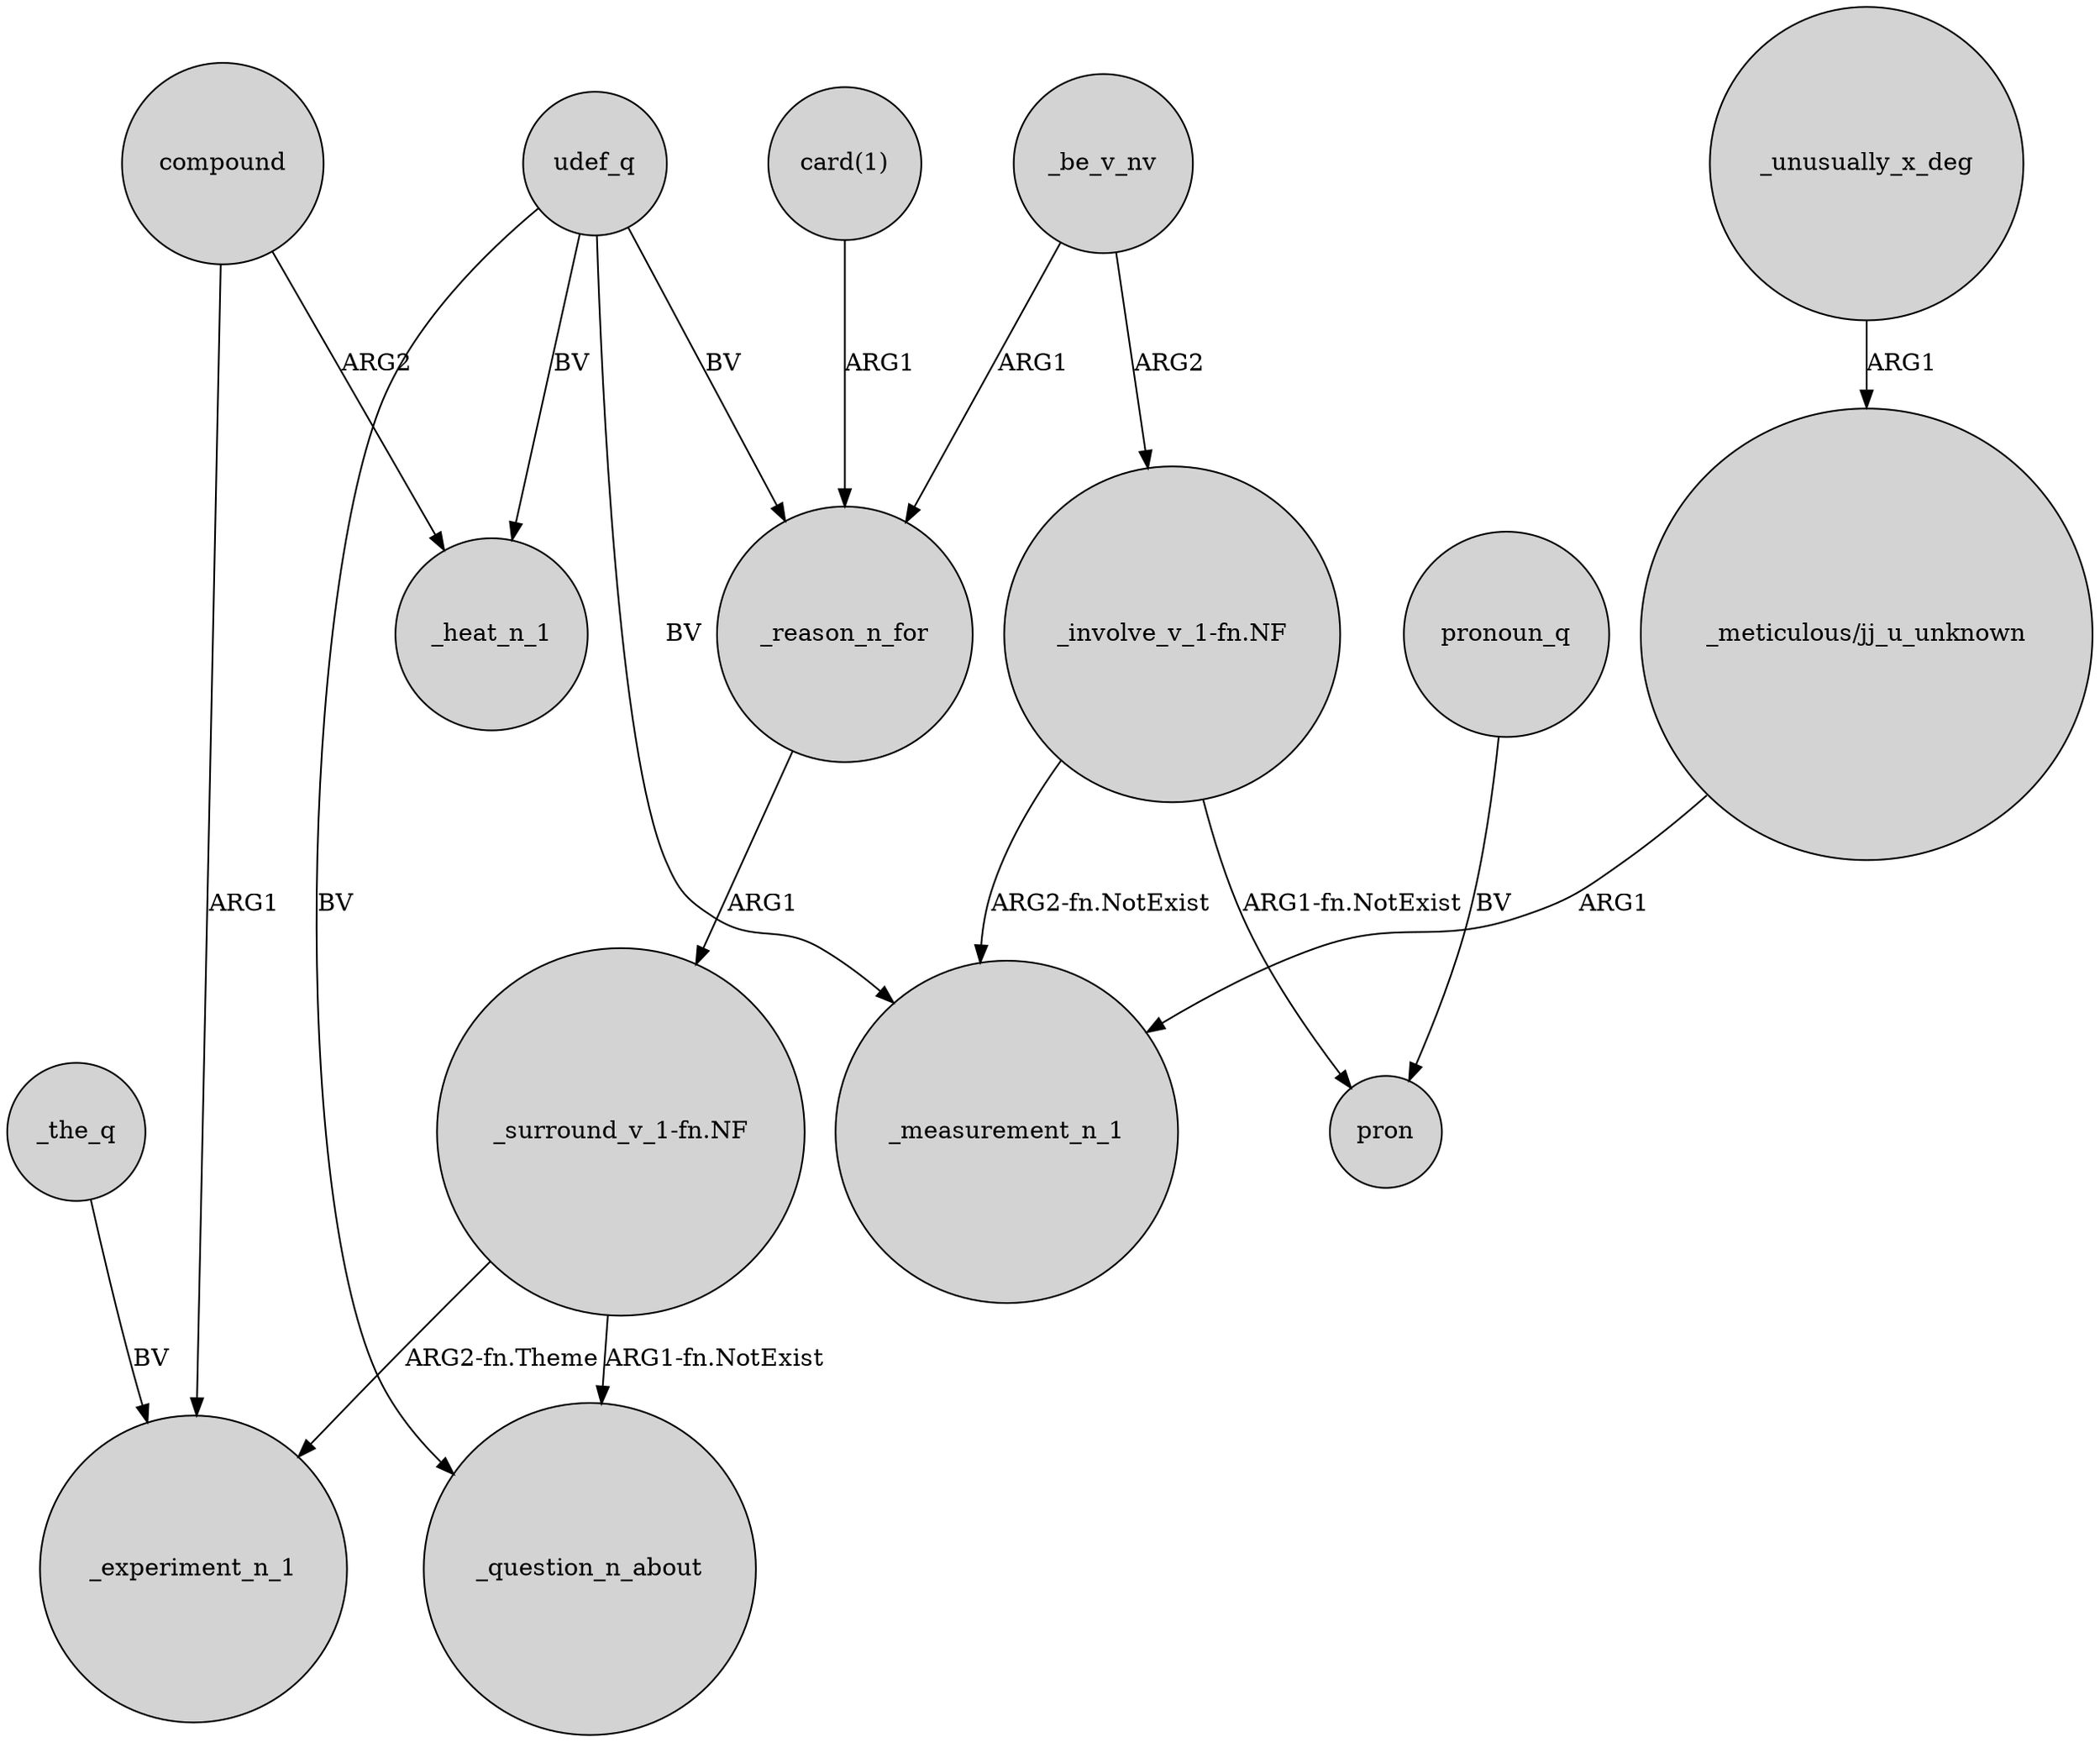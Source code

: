 digraph {
	node [shape=circle style=filled]
	_the_q -> _experiment_n_1 [label=BV]
	udef_q -> _question_n_about [label=BV]
	compound -> _experiment_n_1 [label=ARG1]
	"_involve_v_1-fn.NF" -> pron [label="ARG1-fn.NotExist"]
	_reason_n_for -> "_surround_v_1-fn.NF" [label=ARG1]
	"card(1)" -> _reason_n_for [label=ARG1]
	compound -> _heat_n_1 [label=ARG2]
	_be_v_nv -> "_involve_v_1-fn.NF" [label=ARG2]
	pronoun_q -> pron [label=BV]
	"_surround_v_1-fn.NF" -> _question_n_about [label="ARG1-fn.NotExist"]
	_be_v_nv -> _reason_n_for [label=ARG1]
	udef_q -> _reason_n_for [label=BV]
	"_involve_v_1-fn.NF" -> _measurement_n_1 [label="ARG2-fn.NotExist"]
	udef_q -> _measurement_n_1 [label=BV]
	udef_q -> _heat_n_1 [label=BV]
	_unusually_x_deg -> "_meticulous/jj_u_unknown" [label=ARG1]
	"_meticulous/jj_u_unknown" -> _measurement_n_1 [label=ARG1]
	"_surround_v_1-fn.NF" -> _experiment_n_1 [label="ARG2-fn.Theme"]
}
